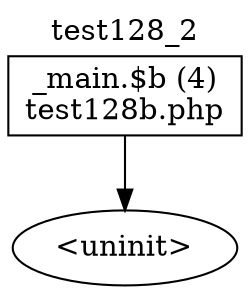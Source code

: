 digraph cfg {
  label="test128_2";
  labelloc=t;
  n1 [shape=box, label="_main.$b (4)\ntest128b.php"];
  n2 [shape=ellipse, label="<uninit>"];
  n1 -> n2;
}

